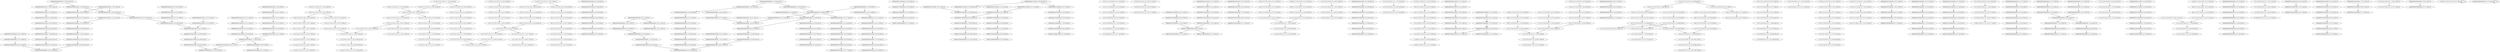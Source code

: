 digraph G {
    "000000000010000000_6-23:236-LEN:18" -> "000000000100000000_7-24:241-LEN:18";
    "111111011111011111_8-26:20-LEN:18" -> "111110111110111111_9-27:21-LEN:18";
    "000000010001000000_8-26:22-LEN:18" -> "000000100010000000_9-27:21-LEN:18";
    "000000000000010000_3-21:26-LEN:18" -> "000000000000100000_4-22:26-LEN:18";
    "000000000000000100_6-23:19-LEN:18" -> "000000000000001000_7-24:20-LEN:18";
    "000000000110000000_5-23:14-LEN:18" -> "000000001100000000_6-24:13-LEN:18";
    "000000000010100000_3-21:27-LEN:18" -> "000000000101000000_5-22:316-LEN:18";
    "000000010000000000_9-26:244-LEN:18" -> "000000100000000000_10-27:249-LEN:18";
    "111111110100101111_6-24:12-LEN:18" -> "111111101001011111_7-25:13-LEN:18";
    "000000000000000000_8-26:15-LEN:18" -> "000000000000000000_10-27:563-LEN:18";
    "000000000000100000_4-21:213-LEN:18" -> "000000000001000000_5-22:226-LEN:18";
    "111011011101011111_8-25:12-LEN:18" -> "110110111010111111_9-26:12-LEN:18";
    "000000000000000000_3-21:11-LEN:18" -> "000000000000000000_4-22:12-LEN:18";
    "000000000101000000_5-23:12-LEN:18" -> "000000001010000000_6-24:12-LEN:18";
    "111111101111011111_7-25:19-LEN:18" -> "111111011110111111_8-26:21-LEN:18";
    "000000000010000000_6-24:28-LEN:18" -> "000000000100000000_7-25:31-LEN:18";
    "000000000001000100_5-23:12-LEN:18" -> "000000000010001000_6-24:14-LEN:18";
    "000000000000000000_4-22:11-LEN:18" -> "000000000000000000_5-23:11-LEN:18";
    "100111111101101011_4-22:16-LEN:18" -> "001111111011010111_5-23:16-LEN:18";
    "111111011101011111_7-25:21-LEN:18" -> "111110111010111111_8-26:21-LEN:18";
    "000000000000100000_3-21:14-LEN:18" -> "000000000001000000_5-22:226-LEN:18";
    "000000000000000000_3-20:496-LEN:18" -> "000000000000000000_4-21:476-LEN:18";
    "000000000000000000_3-20:496-LEN:18" -> "000000000000000000_4-22:19-LEN:18";
    "000000000000000000_3-20:496-LEN:18" -> "000000000000000001_4-21:17-LEN:18";
    "000000001000000000_7-25:39-LEN:18" -> "000000010000000000_8-26:40-LEN:18";
    "000000000000000000_6-23:555-LEN:18" -> "000000000000000000_7-24:563-LEN:18";
    "111111011101011111_7-25:16-LEN:18" -> "111110111010111111_8-26:16-LEN:18";
    "101111111001111101_4-21:15-LEN:18" -> "011111110011111011_5-22:16-LEN:18";
    "000000000100000000_7-25:14-LEN:18" -> "000000001000000000_8-26:14-LEN:18";
    "101111111101101011_4-22:27-LEN:18" -> "011111111011010111_5-23:20-LEN:18";
    "111111101101011111_7-25:33-LEN:18" -> "111111011010111111_8-26:35-LEN:18";
    "000000000000000000_6-25:12-LEN:18" -> "000000000000000000_7-26:14-LEN:18";
    "111111111011101011_5-22:86-LEN:18" -> "111111110111010110_6-23:12-LEN:18";
    "111111111011101011_5-22:86-LEN:18" -> "111111110111010111_6-25:12-LEN:18";
    "111111111011101011_5-22:86-LEN:18" -> "111111110111010111_6-23:230-LEN:18";
    "000000000000000000_7-26:14-LEN:18" -> "000000000000000000_8-27:13-LEN:18";
    "000000001100000000_6-24:13-LEN:18" -> "000000011000000000_7-25:14-LEN:18";
    "111111101010101111_7-24:66-LEN:18" -> "111111010101011111_8-25:70-LEN:18";
    "000000010000000000_8-26:12-LEN:18" -> "000000100000000000_10-27:249-LEN:18";
    "000000001010000000_6-24:18-LEN:18" -> "000000010100000000_7-25:19-LEN:18";
    "111111110111110111_6-23:210-LEN:18" -> "111111101111101111_7-24:221-LEN:18";
    "000000001010000000_6-24:14-LEN:18" -> "000000010100000000_7-25:13-LEN:18";
    "000000000000000000_8-26:23-LEN:18" -> "000000000000000000_9-27:20-LEN:18";
    "000000000001010000_3-20:308-LEN:18" -> "000000000010100000_4-21:288-LEN:18";
    "000000000001010000_3-20:308-LEN:18" -> "000000000010100000_4-22:17-LEN:18";
    "111111111110110101_3-21:15-LEN:18" -> "111111111101101011_4-22:15-LEN:18";
    "111111111110111010_3-20:76-LEN:18" -> "111111111101110101_4-21:82-LEN:18";
    "111111101100111111_7-26:12-LEN:18" -> "111111011001111111_8-27:12-LEN:18";
    "111111101110101111_6-24:19-LEN:18" -> "111111011101011111_7-25:27-LEN:18";
    "000000000000000000_4-21:476-LEN:18" -> "000000000000000000_5-22:526-LEN:18";
    "111111101110101111_7-24:350-LEN:18" -> "111111011101011111_8-25:361-LEN:18";
    "000000000000000000_6-24:22-LEN:18" -> "000000000000000000_7-25:22-LEN:18";
    "110111111110011110_3-20:13-LEN:18" -> "101111111100111101_4-21:12-LEN:18";
    "011111111011010111_5-23:20-LEN:18" -> "111111110110101111_6-24:32-LEN:18";
    "011111110011111011_5-22:16-LEN:18" -> "111111100111110111_6-23:15-LEN:18";
    "110111111110110101_3-21:26-LEN:18" -> "101111111101101011_4-22:27-LEN:18";
    "111111111011010111_5-23:13-LEN:18" -> "111111110110101111_6-24:32-LEN:18";
    "000000010001000000_9-26:300-LEN:18" -> "000000100010000000_10-27:307-LEN:18";
    "000000000000100010_3-21:15-LEN:18" -> "000000000001000100_4-22:15-LEN:18";
    "000000000000000000_6-24:83-LEN:18" -> "000000000000000000_7-25:85-LEN:18";
    "011111111011110111_5-23:17-LEN:18" -> "111111110111101111_6-24:19-LEN:18";
    "000000000010000000_6-24:11-LEN:18" -> "000000000100000000_7-25:14-LEN:18";
    "111111011111011111_7-25:17-LEN:18" -> "111110111110111111_8-26:17-LEN:18";
    "000000000100000000_7-25:31-LEN:18" -> "000000001000000000_8-26:32-LEN:18";
    "000000000001000000_4-23:11-LEN:18" -> "000000000010000000_5-24:15-LEN:18";
    "111011111111011110_2-20:13-LEN:18" -> "110111111110111101_3-21:19-LEN:18";
    "110111111110110101_3-21:12-LEN:18" -> "101111111101101011_4-22:12-LEN:18";
    "111110111110111111_9-26:230-LEN:18" -> "111101111101111111_10-27:229-LEN:18";
    "000000000010000000_4-22:22-LEN:18" -> "000000000100000000_5-23:24-LEN:18";
    "000000110000000000_8-26:14-LEN:18" -> "000001100000000000_9-27:12-LEN:18";
    "000000000010000000_5-23:40-LEN:18" -> "000000000100000000_6-24:39-LEN:18";
    "000000101000000000_7-25:20-LEN:18" -> "000001010000000000_8-26:19-LEN:18";
    "110111111110111010_3-20:174-LEN:18" -> "101111111101110101_4-21:167-LEN:18";
    "000000000000001000_1-19:14-LEN:18" -> "000000000000010001_2-20:11-LEN:18";
    "000000000000001000_2-19:220-LEN:18" -> "000000000000010001_3-20:245-LEN:18";
    "000000000000001000_2-19:220-LEN:18" -> "000000000000010000_3-20:224-LEN:18";
    "111110111010111111_9-26:366-LEN:18" -> "111101110101111111_10-27:361-LEN:18";
    "101111111101111101_4-21:233-LEN:18" -> "011111111011111011_5-22:227-LEN:18";
    "111111011111011111_8-25:230-LEN:18" -> "111110111110111111_9-26:230-LEN:18";
    "111011111111011111_1-19:14-LEN:18" -> "110111111110111110_3-20:245-LEN:18";
    "111111100111010111_6-23:16-LEN:18" -> "111111001110101111_7-24:15-LEN:18";
    "000000000010001000_6-23:277-LEN:18" -> "000000000100010000_7-24:291-LEN:18";
    "111101111111101111_1-19:14-LEN:18" -> "111011111111011110_2-20:15-LEN:18";
    "000000000000001000_7-24:20-LEN:18" -> "000000000000010000_8-25:20-LEN:18";
    "111111110111101111_6-24:28-LEN:18" -> "111111101111011111_7-25:32-LEN:18";
    "000000000000100000_4-22:26-LEN:18" -> "000000000001000000_5-23:26-LEN:18";
    "000000000000010010_3-21:48-LEN:18" -> "000000000000100100_4-22:48-LEN:18";
    "111111011010111111_8-26:57-LEN:18" -> "111110110101111111_9-27:57-LEN:18";
    "111011111111011110_2-20:20-LEN:18" -> "110111111110111101_3-21:18-LEN:18";
    "011111110111110111_5-23:17-LEN:18" -> "111111101111101111_6-24:17-LEN:18";
    "110110111010111111_9-26:12-LEN:18" -> "101101110101111111_10-27:11-LEN:18";
    "000000000000000000_8-26:36-LEN:18" -> "000000000000000000_9-27:34-LEN:18";
    "111111101111101111_7-25:19-LEN:18" -> "111111011111011111_8-26:20-LEN:18";
    "000000000010100000_3-21:14-LEN:18" -> "000000000101000000_4-22:13-LEN:18";
    "011111111011111011_5-22:227-LEN:18" -> "111111110111110111_6-23:210-LEN:18";
    "011111111011111011_5-22:227-LEN:18" -> "111111110111110111_6-25:11-LEN:18";
    "000000000000000000_3-21:12-LEN:18" -> "000000000000000000_4-22:13-LEN:18";
    "111111011101011111_8-26:30-LEN:18" -> "111110111010111111_9-27:28-LEN:18";
    "111110101010111111_9-26:69-LEN:18" -> "111101010101111111_10-27:66-LEN:18";
    "000000000000000000_2-20:15-LEN:18" -> "000000000000000000_3-21:68-LEN:18";
    "000000000101000000_5-23:18-LEN:18" -> "000000001010000000_6-24:18-LEN:18";
    "000000000101000000_4-22:13-LEN:18" -> "000000001010000000_6-23:329-LEN:18";
    "000000000000100010_3-21:13-LEN:18" -> "000000000001000100_4-22:14-LEN:18";
    "000000000101000000_5-22:316-LEN:18" -> "000000001010000000_6-23:329-LEN:18";
    "111111010101011111_8-25:70-LEN:18" -> "111110101010111111_9-26:69-LEN:18";
    "000000000000000000_3-21:37-LEN:18" -> "000000000000000000_5-22:526-LEN:18";
    "000000000000000010_5-22:18-LEN:18" -> "000000000000000100_6-23:19-LEN:18";
    "111011111111011100_2-20:11-LEN:18" -> "110111111110111001_3-21:14-LEN:18";
    "000000101000000000_8-26:45-LEN:18" -> "000001010000000000_9-27:43-LEN:18";
    "011111110111001111_6-24:11-LEN:18" -> "111111101110011111_7-25:33-LEN:18";
    "111111011010111111_8-26:35-LEN:18" -> "111110110101111111_9-27:32-LEN:18";
    "010000000000000000_3-20:14-LEN:18" -> "100000000000000000_4-21:14-LEN:18";
    "111111001111101111_7-24:13-LEN:18" -> "111110011111011111_8-25:14-LEN:18";
    "000000000000000000_7-25:26-LEN:18" -> "000000000000000000_8-26:25-LEN:18";
    "101111111011111011_4-22:17-LEN:18" -> "011111110111110111_5-23:17-LEN:18";
    "000000010100000000_7-25:13-LEN:18" -> "000000101000000000_8-26:14-LEN:18";
    "000000001000000000_8-25:242-LEN:18" -> "000000010000000000_9-26:244-LEN:18";
    "000000001010000000_6-24:12-LEN:18" -> "000000010100000000_7-25:12-LEN:18";
    "011111111011010111_5-23:11-LEN:18" -> "111111110110101111_6-24:17-LEN:18";
    "110111111100111110_3-20:15-LEN:18" -> "101111111001111101_4-21:15-LEN:18";
    "000000000000000000_9-26:573-LEN:18" -> "000000000000000000_10-27:563-LEN:18";
    "111101111111101111_1-19:17-LEN:18" -> "111011111111011110_2-20:20-LEN:18";
    "111110111110111111_8-26:17-LEN:18" -> "111101111101111111_9-27:16-LEN:18";
    "011111111011110111_5-23:27-LEN:18" -> "111111110111101111_6-24:28-LEN:18";
    "000000000000000000_3-21:22-LEN:18" -> "000000000000000000_4-22:26-LEN:18";
    "111110011111011111_8-25:14-LEN:18" -> "111100111110111111_9-26:14-LEN:18";
    "000000000001010000_3-21:12-LEN:18" -> "000000000010100000_4-22:13-LEN:18";
    "000000000000000001_2-20:11-LEN:18" -> "000000000000000010_3-21:12-LEN:18";
    "000000001000100000_8-26:14-LEN:18" -> "000000010001000000_9-27:13-LEN:18";
    "000000000000100000_9-26:20-LEN:18" -> "000000000001000000_10-27:17-LEN:18";
    "000000000100010000_6-24:17-LEN:18" -> "000000001000100000_7-25:18-LEN:18";
    "000000000000000100_4-22:12-LEN:18" -> "000000000000001000_5-23:16-LEN:18";
    "011111110111110111_5-23:12-LEN:18" -> "111111101111101111_7-24:221-LEN:18";
    "000000000000000000_5-23:25-LEN:18" -> "000000000000000000_6-24:27-LEN:18";
    "000000000000100000_4-22:12-LEN:18" -> "000000000001000000_5-23:15-LEN:18";
    "000000000010010000_6-24:62-LEN:18" -> "000000000100100000_7-25:66-LEN:18";
    "000000000000000000_5-23:17-LEN:18" -> "000000000000000000_6-24:18-LEN:18";
    "000000001001000000_8-26:65-LEN:18" -> "000000010010000000_9-27:65-LEN:18";
    "000000000000010001_3-20:245-LEN:18" -> "000000000000100010_4-21:235-LEN:18";
    "000000000000000000_5-23:33-LEN:18" -> "000000000000000000_6-24:35-LEN:18";
    "000000000001000000_5-23:11-LEN:18" -> "000000000010000000_6-24:11-LEN:18";
    "111111001101011111_8-25:15-LEN:18" -> "111110011010111111_9-26:15-LEN:18";
    "000000000000000000_1-19:16-LEN:18" -> "000000000000000001_2-20:11-LEN:18";
    "110111111110111101_3-21:14-LEN:18" -> "101111111101111011_4-22:15-LEN:18";
    "111011111111011010_2-20:16-LEN:18" -> "110111111110110101_3-21:26-LEN:18";
    "000000000000100010_4-21:235-LEN:18" -> "000000000001000100_5-22:256-LEN:18";
    "000000000010001000_5-23:12-LEN:18" -> "000000000100010000_6-24:16-LEN:18";
    "000000000010100000_3-21:11-LEN:18" -> "000000000101000000_4-22:13-LEN:18";
    "000000010000000000_7-25:25-LEN:18" -> "000000100000000000_8-26:27-LEN:18";
    "111111101110101111_7-26:25-LEN:18" -> "111111011101011111_8-27:23-LEN:18";
    "111111111010101011_5-22:71-LEN:18" -> "111111110101010111_6-23:65-LEN:18";
    "000000101000000000_7-25:16-LEN:18" -> "000001010000000000_8-26:16-LEN:18";
    "100000000000000000_4-21:14-LEN:18" -> "000000000000000000_5-22:526-LEN:18";
    "000000000000000000_4-22:19-LEN:18" -> "000000000000000000_5-23:20-LEN:18";
    "000000000001000000_4-22:40-LEN:18" -> "000000000010000000_5-23:40-LEN:18";
    "101111111011101011_4-22:16-LEN:18" -> "011111110111010111_5-23:14-LEN:18";
    "111111011100111111_8-26:36-LEN:18" -> "111110111001111111_9-27:36-LEN:18";
    "000000000000000000_3-21:27-LEN:18" -> "000000000000000000_4-22:30-LEN:18";
    "100111111101110101_4-21:136-LEN:18" -> "001111111011101011_5-22:137-LEN:18";
    "011111111011101011_5-22:166-LEN:18" -> "111111110111010110_6-23:12-LEN:18";
    "011111111011101011_5-22:166-LEN:18" -> "111111110111010111_6-25:12-LEN:18";
    "011111111011101011_5-22:166-LEN:18" -> "111111110111010111_6-23:230-LEN:18";
    "111111111010010111_5-23:11-LEN:18" -> "111111110100101111_6-24:12-LEN:18";
    "000000000101000000_4-22:18-LEN:18" -> "000000001010000000_5-23:20-LEN:18";
    "011111110111010111_6-23:124-LEN:18" -> "111111101110101111_7-24:350-LEN:18";
    "111100111110111111_9-26:14-LEN:18" -> "111001111101111111_10-27:14-LEN:18";
    "000000001000000000_6-24:24-LEN:18" -> "000000010000000000_7-25:25-LEN:18";
    "000000000000000000_7-24:563-LEN:18" -> "000000000000000000_8-25:563-LEN:18";
    "000000000001000100_5-22:256-LEN:18" -> "000000000010001000_6-23:277-LEN:18";
    "011111110111010111_5-23:14-LEN:18" -> "111111101110101111_6-24:19-LEN:18";
    "000000000010100000_4-22:13-LEN:18" -> "000000000101000000_5-23:14-LEN:18";
    "101111111100111101_4-21:12-LEN:18" -> "011111111001111011_5-22:12-LEN:18";
    "000000000010000000_5-24:15-LEN:18" -> "000000000100000000_6-25:17-LEN:18";
    "000000000100010000_7-24:291-LEN:18" -> "000000001000100000_8-25:298-LEN:18";
    "000000000101000000_5-23:14-LEN:18" -> "000000001010000000_6-24:14-LEN:18";
    "111101111111011101_1-19:11-LEN:18" -> "111011111110111010_2-20:11-LEN:18";
    "101111111101111011_4-22:21-LEN:18" -> "011111111011110111_5-23:17-LEN:18";
    "000000000000000000_7-25:14-LEN:18" -> "000000000000000000_8-26:15-LEN:18";
    "000000000000001001_2-20:21-LEN:18" -> "000000000000010010_3-21:48-LEN:18";
    "000000000010100000_4-21:288-LEN:18" -> "000000000101000000_5-22:316-LEN:18";
    "011111111011111011_5-23:14-LEN:18" -> "111111110111110111_6-24:16-LEN:18";
    "000000000000000000_6-24:11-LEN:18" -> "000000000000000000_7-25:12-LEN:18";
    "111011111110111010_2-20:11-LEN:18" -> "110111111101110101_3-21:17-LEN:18";
    "111101111111011111_1-19:12-LEN:18" -> "111011111110111110_2-20:12-LEN:18";
    "000000001000000000_8-26:15-LEN:18" -> "000000010000000000_9-27:14-LEN:18";
    "000000000000000000_5-22:526-LEN:18" -> "000000000000000000_6-23:555-LEN:18";
    "101111111101111101_4-22:18-LEN:18" -> "011111111011111011_5-23:14-LEN:18";
    "000000000000000000_1-19:16-LEN:18" -> "000000000000000000_3-20:496-LEN:18";
    "000000000000000000_1-18:148-LEN:18" -> "000000000000000000_2-20:15-LEN:18";
    "000000000000000000_1-18:148-LEN:18" -> "000000000000000000_2-19:135-LEN:18";
    "000000000010000000_6-24:11-LEN:18" -> "000000000100000000_7-25:14-LEN:18";
    "000000000000100000_7-25:18-LEN:18" -> "000000000001000000_8-26:18-LEN:18";
    "111111101111101111_6-24:17-LEN:18" -> "111111011111011111_7-25:17-LEN:18";
    "000000000000000000_5-24:11-LEN:18" -> "000000000000000000_6-25:12-LEN:18";
    "000000000001000100_4-22:11-LEN:18" -> "000000000010001000_5-23:12-LEN:18";
    "000000001010000100_6-23:11-LEN:18" -> "000000010100001000_7-24:11-LEN:18";
    "000000000000000000_4-22:19-LEN:18" -> "000000000000000000_6-23:555-LEN:18";
    "000000000000000000_6-24:14-LEN:18" -> "000000000000000000_7-25:14-LEN:18";
    "000000000000000000_5-23:78-LEN:18" -> "000000000000000000_6-24:83-LEN:18";
    "101111111101111011_4-22:15-LEN:18" -> "011111111011110111_5-23:13-LEN:18";
    "111101111111100111_1-18:13-LEN:18" -> "111011111111001111_2-19:11-LEN:18";
    "000001010000000000_8-26:16-LEN:18" -> "000010100000000000_9-27:16-LEN:18";
    "111111011110111111_8-26:22-LEN:18" -> "111110111101111111_9-27:19-LEN:18";
    "111111110111101111_6-24:17-LEN:18" -> "111111101111011111_7-25:19-LEN:18";
    "000000000000000000_6-24:18-LEN:18" -> "000000000000000000_7-25:18-LEN:18";
    "111111111101010101_4-21:71-LEN:18" -> "111111111010101011_5-22:71-LEN:18";
    "000000000100000000_6-24:11-LEN:18" -> "000000001000000000_7-25:12-LEN:18";
    "111101111111101101_1-19:15-LEN:18" -> "111011111111011010_2-20:16-LEN:18";
    "000000000000010001_2-20:11-LEN:18" -> "000000000000100010_3-21:15-LEN:18";
    "000000000100000000_7-25:15-LEN:18" -> "000000001000000000_8-26:15-LEN:18";
    "111111111110101010_3-20:72-LEN:18" -> "111111111101010101_4-21:71-LEN:18";
    "101111111101111011_4-22:18-LEN:18" -> "011111111011110111_5-23:18-LEN:18";
    "110111111110111001_3-21:14-LEN:18" -> "101111111101110011_4-22:15-LEN:18";
    "000000010100000000_7-25:12-LEN:18" -> "000000101000000000_8-26:14-LEN:18";
    "000000000000000000_6-24:18-LEN:18" -> "000000000000000000_7-25:19-LEN:18";
    "000000000000100010_3-21:11-LEN:18" -> "000000000001000100_4-22:11-LEN:18";
    "000000000010001000_5-23:16-LEN:18" -> "000000000100010000_6-24:17-LEN:18";
    "000000001000000000_7-25:27-LEN:18" -> "000000010000000000_8-26:27-LEN:18";
    "110111111110111101_3-21:19-LEN:18" -> "101111111101111011_4-22:21-LEN:18";
    "111111010010111111_8-26:14-LEN:18" -> "111110100101111111_9-27:14-LEN:18";
    "000000000000010000_6-24:18-LEN:18" -> "000000000000100000_7-25:18-LEN:18";
    "000000000001000000_5-22:226-LEN:18" -> "000000000010000000_6-23:236-LEN:18";
    "000000101000000000_8-26:14-LEN:18" -> "000001010000000000_9-27:12-LEN:18";
    "111111110110101111_6-24:32-LEN:18" -> "111111101101011111_7-25:53-LEN:18";
    "000000000010100000_4-22:17-LEN:18" -> "000000000101000000_5-23:18-LEN:18";
    "000000000101000000_5-23:42-LEN:18" -> "000000001010000000_6-24:44-LEN:18";
    "110111111101111101_3-21:16-LEN:18" -> "101111111011111011_4-22:17-LEN:18";
    "000000001010000000_6-24:44-LEN:18" -> "000000010100000000_7-25:43-LEN:18";
    "000000000000000000_6-24:27-LEN:18" -> "000000000000000000_7-25:26-LEN:18";
    "000000010000000000_8-26:40-LEN:18" -> "000000100000000000_9-27:38-LEN:18";
    "000000011000000000_7-25:14-LEN:18" -> "000000110000000000_8-26:14-LEN:18";
    "000000001000000000_8-26:14-LEN:18" -> "000000010000000000_9-27:13-LEN:18";
    "011111111011110111_5-23:18-LEN:18" -> "111111110111101111_6-24:17-LEN:18";
    "111111110111110111_6-24:16-LEN:18" -> "111111101111101111_7-25:19-LEN:18";
    "000000010000000000_8-26:27-LEN:18" -> "000000100000000000_9-27:25-LEN:18";
    "111111110111010111_6-24:14-LEN:18" -> "111111101110101111_7-25:25-LEN:18";
    "000000000100100000_7-25:12-LEN:18" -> "000000001001000000_8-26:13-LEN:18";
    "111111110111110111_6-25:11-LEN:18" -> "111111101111101111_7-26:11-LEN:18";
    "000000101000000000_8-26:14-LEN:18" -> "000001010000000000_9-27:13-LEN:18";
    "011111110110101111_6-24:21-LEN:18" -> "111111101101011111_7-25:53-LEN:18";
    "111111101110101111_7-26:11-LEN:18" -> "111111011101011111_8-27:11-LEN:18";
    "101111111101110101_4-21:167-LEN:18" -> "011111111011101011_5-22:166-LEN:18";
    "111111110101010111_6-23:65-LEN:18" -> "111111101010101111_7-24:66-LEN:18";
    "111111100110101111_7-24:15-LEN:18" -> "111111001101011111_8-25:15-LEN:18";
    "000000000000000000_7-26:11-LEN:18" -> "000000000000000000_8-27:11-LEN:18";
    "001111111011101011_5-22:137-LEN:18" -> "011111110111010111_6-23:124-LEN:18";
    "000000000000100100_4-22:48-LEN:18" -> "000000000001001000_5-23:55-LEN:18";
    "000000000010001000_6-24:14-LEN:18" -> "000000000100010000_7-25:15-LEN:18";
    "111111101111011111_7-25:20-LEN:18" -> "111111011110111111_8-26:22-LEN:18";
    "000000001000100000_8-25:298-LEN:18" -> "000000010001000000_9-26:300-LEN:18";
    "111111101110101111_7-25:25-LEN:18" -> "111111011101011111_8-26:30-LEN:18";
    "000000000000000000_4-22:26-LEN:18" -> "000000000000000000_5-23:25-LEN:18";
    "000000000000000000_4-22:73-LEN:18" -> "000000000000000000_5-23:78-LEN:18";
    "111101111111101111_1-18:181-LEN:18" -> "111011111111011110_2-20:13-LEN:18";
    "111101111111101111_1-18:181-LEN:18" -> "111011111111011111_2-19:176-LEN:18";
    "110011111110111001_3-21:15-LEN:18" -> "100111111101110011_4-22:12-LEN:18";
    "111011111111001111_2-19:11-LEN:18" -> "110111111110011110_3-20:13-LEN:18";
    "000000000000000000_6-24:35-LEN:18" -> "000000000000000000_7-25:34-LEN:18";
    "000000000001000100_4-22:15-LEN:18" -> "000000000010001000_5-23:16-LEN:18";
    "000000000000100000_3-21:38-LEN:18" -> "000000000001000000_4-22:40-LEN:18";
    "000000000000010001_2-20:12-LEN:18" -> "000000000000100010_3-21:17-LEN:18";
    "000000000001000000_5-23:26-LEN:18" -> "000000000010000000_6-24:28-LEN:18";
    "000000000000001000_1-19:15-LEN:18" -> "000000000000010001_2-20:12-LEN:18";
    "111110111010111111_8-26:28-LEN:18" -> "111101110101111111_9-27:29-LEN:18";
    "000000101000000000_8-26:19-LEN:18" -> "000001010000000000_9-27:18-LEN:18";
    "111110111010111111_8-26:21-LEN:18" -> "111101110101111111_9-27:21-LEN:18";
    "111111111110100101_3-21:13-LEN:18" -> "111111111101001011_4-22:13-LEN:18";
    "000000000001010000_3-21:38-LEN:18" -> "000000000010100000_4-22:40-LEN:18";
    "000000000000000000_3-21:68-LEN:18" -> "000000000000000000_4-22:73-LEN:18";
    "111011111111011101_2-19:88-LEN:18" -> "110111111110111010_3-20:174-LEN:18";
    "000000101000000000_8-25:328-LEN:18" -> "000001010000000000_9-26:330-LEN:18";
    "111111110111101111_6-24:19-LEN:18" -> "111111101111011111_7-25:20-LEN:18";
    "000000000000000000_4-22:13-LEN:18" -> "000000000000000000_5-23:16-LEN:18";
    "111111101111011111_7-25:17-LEN:18" -> "111111011110111111_8-26:17-LEN:18";
    "000000000100000000_6-25:17-LEN:18" -> "000000001000000000_7-26:16-LEN:18";
    "111111011110111111_8-26:17-LEN:18" -> "111110111101111111_9-27:18-LEN:18";
    "000000000100010000_7-25:15-LEN:18" -> "000000001000100000_8-26:14-LEN:18";
    "000000000100000000_6-24:39-LEN:18" -> "000000001000000000_7-25:39-LEN:18";
    "011111110110101111_6-24:16-LEN:18" -> "111111101101011111_7-25:33-LEN:18";
    "000000010100000000_7-24:326-LEN:18" -> "000000101000000000_8-25:328-LEN:18";
    "101111111101111011_4-22:29-LEN:18" -> "011111111011110111_5-23:27-LEN:18";
    "000000000101000000_4-22:13-LEN:18" -> "000000001010000000_5-23:16-LEN:18";
    "111011111110011111_2-19:11-LEN:18" -> "110111111100111110_3-20:15-LEN:18";
    "111111011101011111_7-25:27-LEN:18" -> "111110111010111111_8-26:28-LEN:18";
    "110111111110111101_3-21:18-LEN:18" -> "101111111101111011_4-22:18-LEN:18";
    "000000010100000000_7-25:19-LEN:18" -> "000000101000000000_8-26:19-LEN:18";
    "110011111110110101_3-21:13-LEN:18" -> "100111111101101011_4-22:16-LEN:18";
    "001111111011010111_5-23:16-LEN:18" -> "011111110110101111_6-24:16-LEN:18";
    "111111100111110111_6-23:15-LEN:18" -> "111111001111101111_7-24:13-LEN:18";
    "111111110111010111_6-25:12-LEN:18" -> "111111101110101111_7-26:25-LEN:18";
    "000000000000000000_4-22:30-LEN:18" -> "000000000000000000_5-23:33-LEN:18";
    "000000000001001000_5-23:55-LEN:18" -> "000000000010010000_6-24:62-LEN:18";
    "000000000000000000_7-25:12-LEN:18" -> "000000000000000000_9-26:573-LEN:18";
    "000000010100000000_7-25:43-LEN:18" -> "000000101000000000_8-26:45-LEN:18";
    "000000000000000000_5-23:13-LEN:18" -> "000000000000000000_6-24:14-LEN:18";
    "111111110110101111_6-24:17-LEN:18" -> "111111101101011111_7-25:33-LEN:18";
    "000000000100000000_7-24:241-LEN:18" -> "000000001000000000_8-25:242-LEN:18";
    "000000001010000000_5-23:16-LEN:18" -> "000000010100000000_6-24:16-LEN:18";
    "000000000000000100_1-18:252-LEN:18" -> "000000000000001000_2-19:220-LEN:18";
    "000000000000000100_1-18:252-LEN:18" -> "000000000000001001_2-20:21-LEN:18";
    "000000000000000000_3-21:11-LEN:18" -> "000000000000000000_4-22:11-LEN:18";
    "000000000000000000_8-25:563-LEN:18" -> "000000000000000000_9-26:573-LEN:18";
    "000000000000000001_4-21:17-LEN:18" -> "000000000000000010_5-22:18-LEN:18";
    "111111110111010111_6-23:230-LEN:18" -> "111111101110101111_7-24:350-LEN:18";
    "111110111010111111_8-26:16-LEN:18" -> "111101110101111111_9-27:16-LEN:18";
    "110111111101111101_3-21:14-LEN:18" -> "101111111011111011_4-22:12-LEN:18";
    "000000001001000000_8-26:13-LEN:18" -> "000000010010000000_9-27:12-LEN:18";
    "000000000000000000_4-22:16-LEN:18" -> "000000000000000000_5-23:17-LEN:18";
    "111011111111011110_2-20:15-LEN:18" -> "110111111110111101_3-21:14-LEN:18";
    "111111101001011111_7-25:13-LEN:18" -> "111111010010111111_8-26:14-LEN:18";
    "001111111011100111_5-23:12-LEN:18" -> "011111110111001111_6-24:11-LEN:18";
    "000000001000000000_7-26:16-LEN:18" -> "000000010000000000_8-27:15-LEN:18";
    "111111011110111111_8-26:35-LEN:18" -> "111110111101111111_9-27:33-LEN:18";
    "000000000000000000_7-25:85-LEN:18" -> "000000000000000000_8-26:90-LEN:18";
    "111011111111011111_2-19:176-LEN:18" -> "110111111110111110_3-20:245-LEN:18";
    "000000000000010000_3-21:11-LEN:18" -> "000000000000100000_4-22:12-LEN:18";
    "000000000000000000_4-22:12-LEN:18" -> "000000000000000000_5-23:13-LEN:18";
    "000000000100000000_5-23:24-LEN:18" -> "000000001000000000_6-24:24-LEN:18";
    "111111101111011111_7-25:32-LEN:18" -> "111111011110111111_8-26:35-LEN:18";
    "000000000000000000_7-25:34-LEN:18" -> "000000000000000000_8-26:36-LEN:18";
    "000000000000000000_3-21:16-LEN:18" -> "000000000000000000_4-22:16-LEN:18";
    "111111101110011111_7-25:33-LEN:18" -> "111111011100111111_8-26:36-LEN:18";
    "111111111101110101_4-21:82-LEN:18" -> "111111111011101011_5-22:86-LEN:18";
    "111111101101011111_7-25:53-LEN:18" -> "111111011010111111_8-26:57-LEN:18";
    "000000010100000000_6-24:16-LEN:18" -> "000000101000000000_7-25:16-LEN:18";
    "000000000000000000_8-26:25-LEN:18" -> "000000000000000000_9-27:29-LEN:18";
    "000001010000000000_8-26:19-LEN:18" -> "000010100000000000_9-27:19-LEN:18";
    "111111101111101111_7-24:221-LEN:18" -> "111111011111011111_8-25:230-LEN:18";
    "000000001000100000_7-25:18-LEN:18" -> "000000010001000000_8-26:22-LEN:18";
    "000000000100100000_7-25:66-LEN:18" -> "000000001001000000_8-26:65-LEN:18";
    "000001010000000000_9-26:330-LEN:18" -> "000010100000000000_10-27:331-LEN:18";
    "000000000000000010_3-21:12-LEN:18" -> "000000000000000100_4-22:12-LEN:18";
    "000000000000000000_5-23:20-LEN:18" -> "000000000000000000_6-24:22-LEN:18";
    "000000000001000000_4-22:20-LEN:18" -> "000000000010000000_5-23:23-LEN:18";
    "111111011110111111_8-26:21-LEN:18" -> "111110111101111111_9-27:19-LEN:18";
    "000000001000000000_7-25:12-LEN:18" -> "000000010000000000_8-26:12-LEN:18";
    "000000100000000000_8-26:27-LEN:18" -> "000001000000000000_9-27:25-LEN:18";
    "110011111110111010_3-20:142-LEN:18" -> "100111111101110101_4-21:136-LEN:18";
    "101111111101101011_4-22:12-LEN:18" -> "011111111011010111_5-23:11-LEN:18";
    "000000000100000000_7-25:14-LEN:18" -> "000000001000000000_8-26:14-LEN:18";
    "001111111011010111_5-23:20-LEN:18" -> "011111110110101111_6-24:21-LEN:18";
    "000000001000000000_8-26:32-LEN:18" -> "000000010000000000_9-27:30-LEN:18";
    "111110011010111111_9-26:15-LEN:18" -> "111100110101111111_10-27:14-LEN:18";
    "111111001110101111_7-24:15-LEN:18" -> "111110011101011111_8-25:17-LEN:18";
    "100111111101110011_4-22:12-LEN:18" -> "001111111011100111_5-23:12-LEN:18";
    "000000010100001000_7-24:11-LEN:18" -> "000000101000010000_8-25:11-LEN:18";
    "000000000000000000_7-25:19-LEN:18" -> "000000000000000000_8-26:19-LEN:18";
    "000000000100000000_6-24:23-LEN:18" -> "000000001000000000_7-25:27-LEN:18";
    "111111111101001011_4-22:13-LEN:18" -> "111111111010010111_5-23:11-LEN:18";
    "000000000100010000_6-24:16-LEN:18" -> "000000001000100000_7-25:18-LEN:18";
    "000000001010000000_6-23:329-LEN:18" -> "000000010100000000_7-24:326-LEN:18";
    "000000000000001000_5-23:16-LEN:18" -> "000000000000010000_6-24:18-LEN:18";
    "111111011101011111_8-25:361-LEN:18" -> "111110111010111111_9-26:366-LEN:18";
    "110011111101110101_3-21:11-LEN:18" -> "110011111101110101_3-21:11-LEN:18";
    "111111110111101111_6-24:17-LEN:18" -> "111111101111011111_7-25:17-LEN:18";
    "000000000000001000_1-19:27-LEN:18" -> "000000000000010001_3-20:245-LEN:18";
    "000000000000001000_1-19:27-LEN:18" -> "000000000000010000_3-20:224-LEN:18";
    "000000000000000000_5-23:16-LEN:18" -> "000000000000000000_6-24:18-LEN:18";
    "111011111110111110_2-20:12-LEN:18" -> "110111111101111101_3-21:14-LEN:18";
    "000000001000000000_8-26:14-LEN:18" -> "000000010000000000_9-27:14-LEN:18";
    "000000000010100000_4-22:40-LEN:18" -> "000000000101000000_5-23:42-LEN:18";
    "000000000000000000_9-27:11-LEN:18" -> "000000000000000000_9-27:11-LEN:18";
    "000000000000000000_8-26:19-LEN:18" -> "000000000000000000_9-27:18-LEN:18";
    "000000000000000000_8-26:18-LEN:18" -> "000000000000000000_9-27:17-LEN:18";
    "111011111110111110_2-20:12-LEN:18" -> "110111111101111101_3-21:16-LEN:18";
    "011111111011110111_5-23:13-LEN:18" -> "111111110111101111_6-24:17-LEN:18";
    "000000000010000000_6-24:15-LEN:18" -> "000000000100000000_7-25:15-LEN:18";
    "110111111110111110_3-20:245-LEN:18" -> "101111111101111101_4-21:233-LEN:18";
    "110111111110111110_3-20:245-LEN:18" -> "101111111101111101_4-22:18-LEN:18";
    "000000000000100000_3-21:20-LEN:18" -> "000000000001000000_4-22:20-LEN:18";
    "000000000010000000_5-23:23-LEN:18" -> "000000000100000000_6-24:23-LEN:18";
    "000000000010100000_3-21:18-LEN:18" -> "000000000101000000_4-22:18-LEN:18";
    "000000000000000000_7-25:18-LEN:18" -> "000000000000000000_8-26:18-LEN:18";
    "000000010001000000_8-26:17-LEN:18" -> "000000100010000000_10-27:307-LEN:18";
    "000000000001000100_4-22:14-LEN:18" -> "000000000010001000_6-23:277-LEN:18";
    "000000000000000000_2-19:135-LEN:18" -> "000000000000000000_3-20:496-LEN:18";
    "111111111101101011_4-22:15-LEN:18" -> "111111111011010111_5-23:13-LEN:18";
    "000000000001000000_3-21:21-LEN:18" -> "000000000010000000_4-22:22-LEN:18";
    "110111111110111101_3-21:26-LEN:18" -> "101111111101111011_4-22:29-LEN:18";
    "000000000001000000_8-26:18-LEN:18" -> "000000000010000000_9-27:19-LEN:18";
    "111101111111101111_1-19:17-LEN:18" -> "111011111111011110_2-20:18-LEN:18";
    "000000000000010000_8-25:20-LEN:18" -> "000000000000100000_9-26:20-LEN:18";
    "111110011101011111_8-25:17-LEN:18" -> "111100111010111111_9-26:17-LEN:18";
    "000000000000000000_7-25:22-LEN:18" -> "000000000000000000_8-26:23-LEN:18";
    "000000000000100010_3-21:17-LEN:18" -> "000000000001000100_5-22:256-LEN:18";
    "000000000000000000_3-21:18-LEN:18" -> "000000000000000000_4-22:19-LEN:18";
    "100111111101101011_4-22:22-LEN:18" -> "001111111011010111_5-23:20-LEN:18";
    "000000001010000000_5-23:20-LEN:18" -> "000000010100000000_6-24:20-LEN:18";
    "110111111101110101_3-21:17-LEN:18" -> "101111111011101011_4-22:16-LEN:18";
    "000000000000000000_8-26:90-LEN:18" -> "000000000000000000_9-27:90-LEN:18";
    "000000010100000000_6-24:20-LEN:18" -> "000000101000000000_7-25:20-LEN:18";
    "111100111010111111_9-26:17-LEN:18" -> "111001110101111111_10-27:17-LEN:18";
    "110011111110110101_3-21:19-LEN:18" -> "100111111101101011_4-22:22-LEN:18";
    "111101111111101110_1-18:98-LEN:18" -> "111011111111011100_2-20:11-LEN:18";
    "111101111111101110_1-18:98-LEN:18" -> "111011111111011101_2-19:88-LEN:18";
    "000000000001000000_5-23:15-LEN:18" -> "000000000010000000_6-24:15-LEN:18";
    "111111101110101111_6-24:13-LEN:18" -> "111111011101011111_7-25:21-LEN:18";
    "000000001000100000_7-25:18-LEN:18" -> "000000010001000000_8-26:17-LEN:18";
    "000000000000010000_3-20:224-LEN:18" -> "000000000000100000_4-21:213-LEN:18";
    "101111111011111011_4-22:12-LEN:18" -> "011111110111110111_5-23:12-LEN:18";
    "111111110111001111_6-24:17-LEN:18" -> "111111101110011111_7-25:33-LEN:18";
    "111011111111011110_2-20:18-LEN:18" -> "110111111110111101_3-21:26-LEN:18";
}
